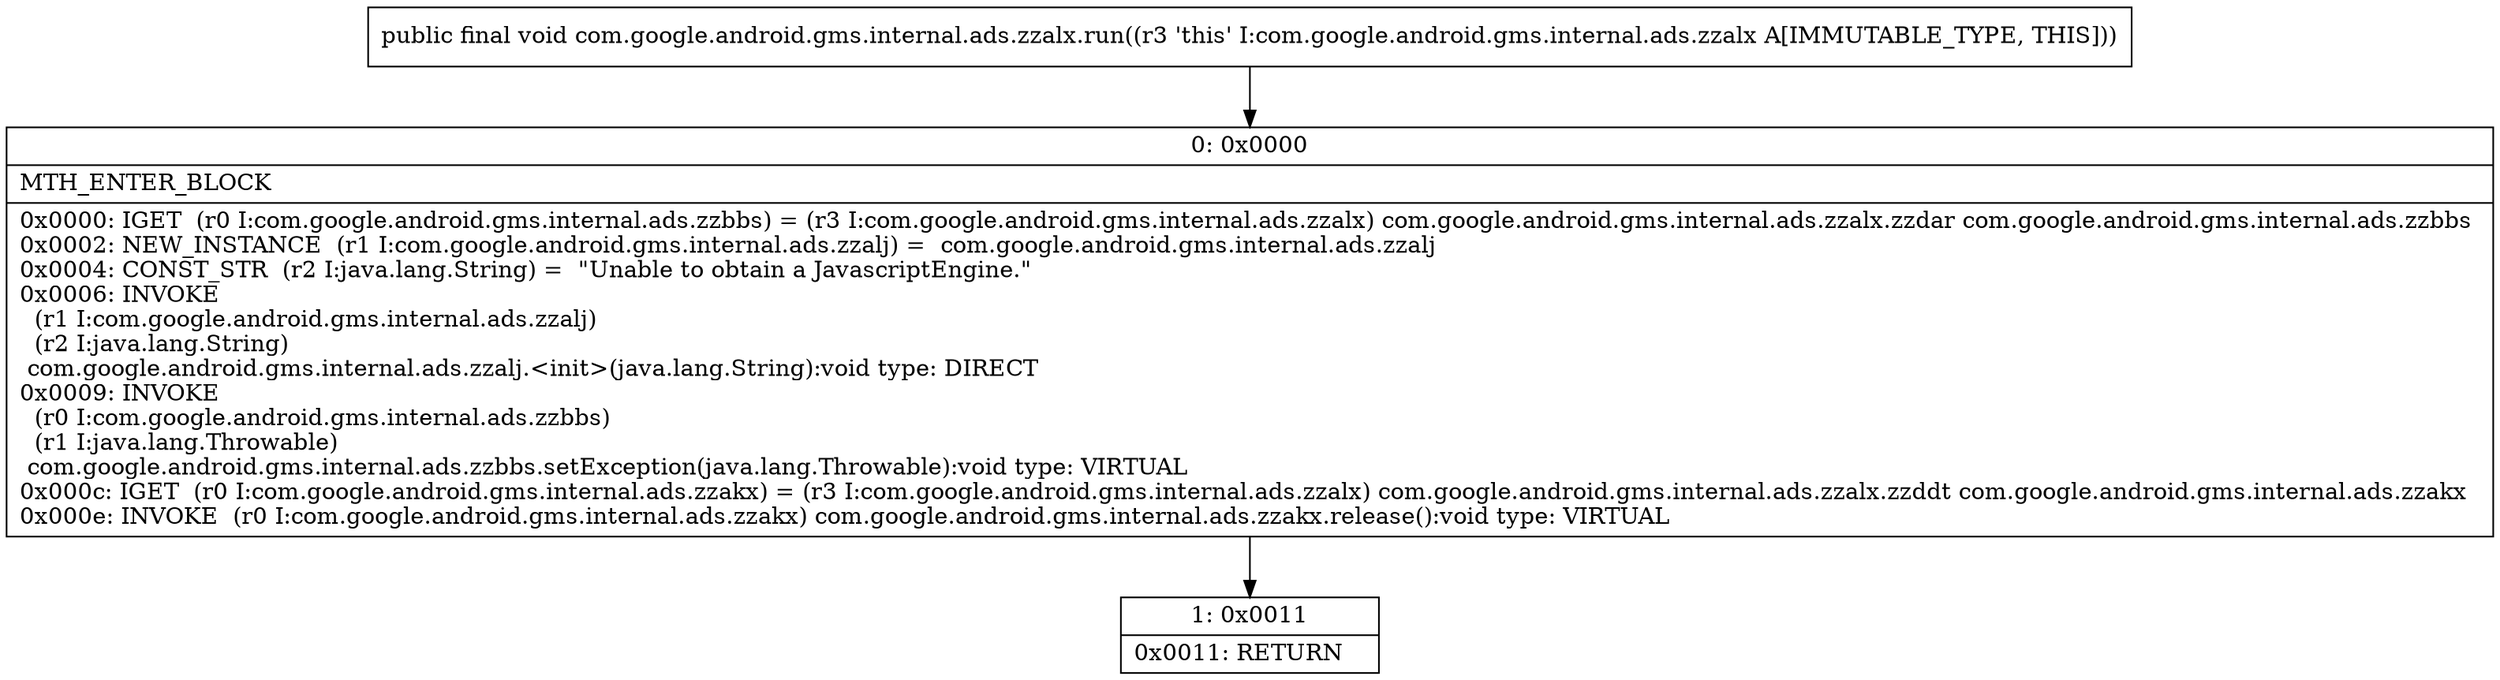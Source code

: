 digraph "CFG forcom.google.android.gms.internal.ads.zzalx.run()V" {
Node_0 [shape=record,label="{0\:\ 0x0000|MTH_ENTER_BLOCK\l|0x0000: IGET  (r0 I:com.google.android.gms.internal.ads.zzbbs) = (r3 I:com.google.android.gms.internal.ads.zzalx) com.google.android.gms.internal.ads.zzalx.zzdar com.google.android.gms.internal.ads.zzbbs \l0x0002: NEW_INSTANCE  (r1 I:com.google.android.gms.internal.ads.zzalj) =  com.google.android.gms.internal.ads.zzalj \l0x0004: CONST_STR  (r2 I:java.lang.String) =  \"Unable to obtain a JavascriptEngine.\" \l0x0006: INVOKE  \l  (r1 I:com.google.android.gms.internal.ads.zzalj)\l  (r2 I:java.lang.String)\l com.google.android.gms.internal.ads.zzalj.\<init\>(java.lang.String):void type: DIRECT \l0x0009: INVOKE  \l  (r0 I:com.google.android.gms.internal.ads.zzbbs)\l  (r1 I:java.lang.Throwable)\l com.google.android.gms.internal.ads.zzbbs.setException(java.lang.Throwable):void type: VIRTUAL \l0x000c: IGET  (r0 I:com.google.android.gms.internal.ads.zzakx) = (r3 I:com.google.android.gms.internal.ads.zzalx) com.google.android.gms.internal.ads.zzalx.zzddt com.google.android.gms.internal.ads.zzakx \l0x000e: INVOKE  (r0 I:com.google.android.gms.internal.ads.zzakx) com.google.android.gms.internal.ads.zzakx.release():void type: VIRTUAL \l}"];
Node_1 [shape=record,label="{1\:\ 0x0011|0x0011: RETURN   \l}"];
MethodNode[shape=record,label="{public final void com.google.android.gms.internal.ads.zzalx.run((r3 'this' I:com.google.android.gms.internal.ads.zzalx A[IMMUTABLE_TYPE, THIS])) }"];
MethodNode -> Node_0;
Node_0 -> Node_1;
}

